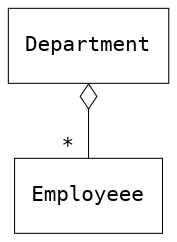 digraph {
    node [shape=box, fontname="Inconsolata, Consolas", fontsize=10, penwidth=0.5]
    edge [fontname="Inconsolata, Consolas", fontsize=10, penwidth=0.5]

    Department, Employeee

    /* Aggregation */
    {
        edge [dir=back, arrowtail=odiamond, headlabel="* "]
        Department -> Employeee
    }
}
